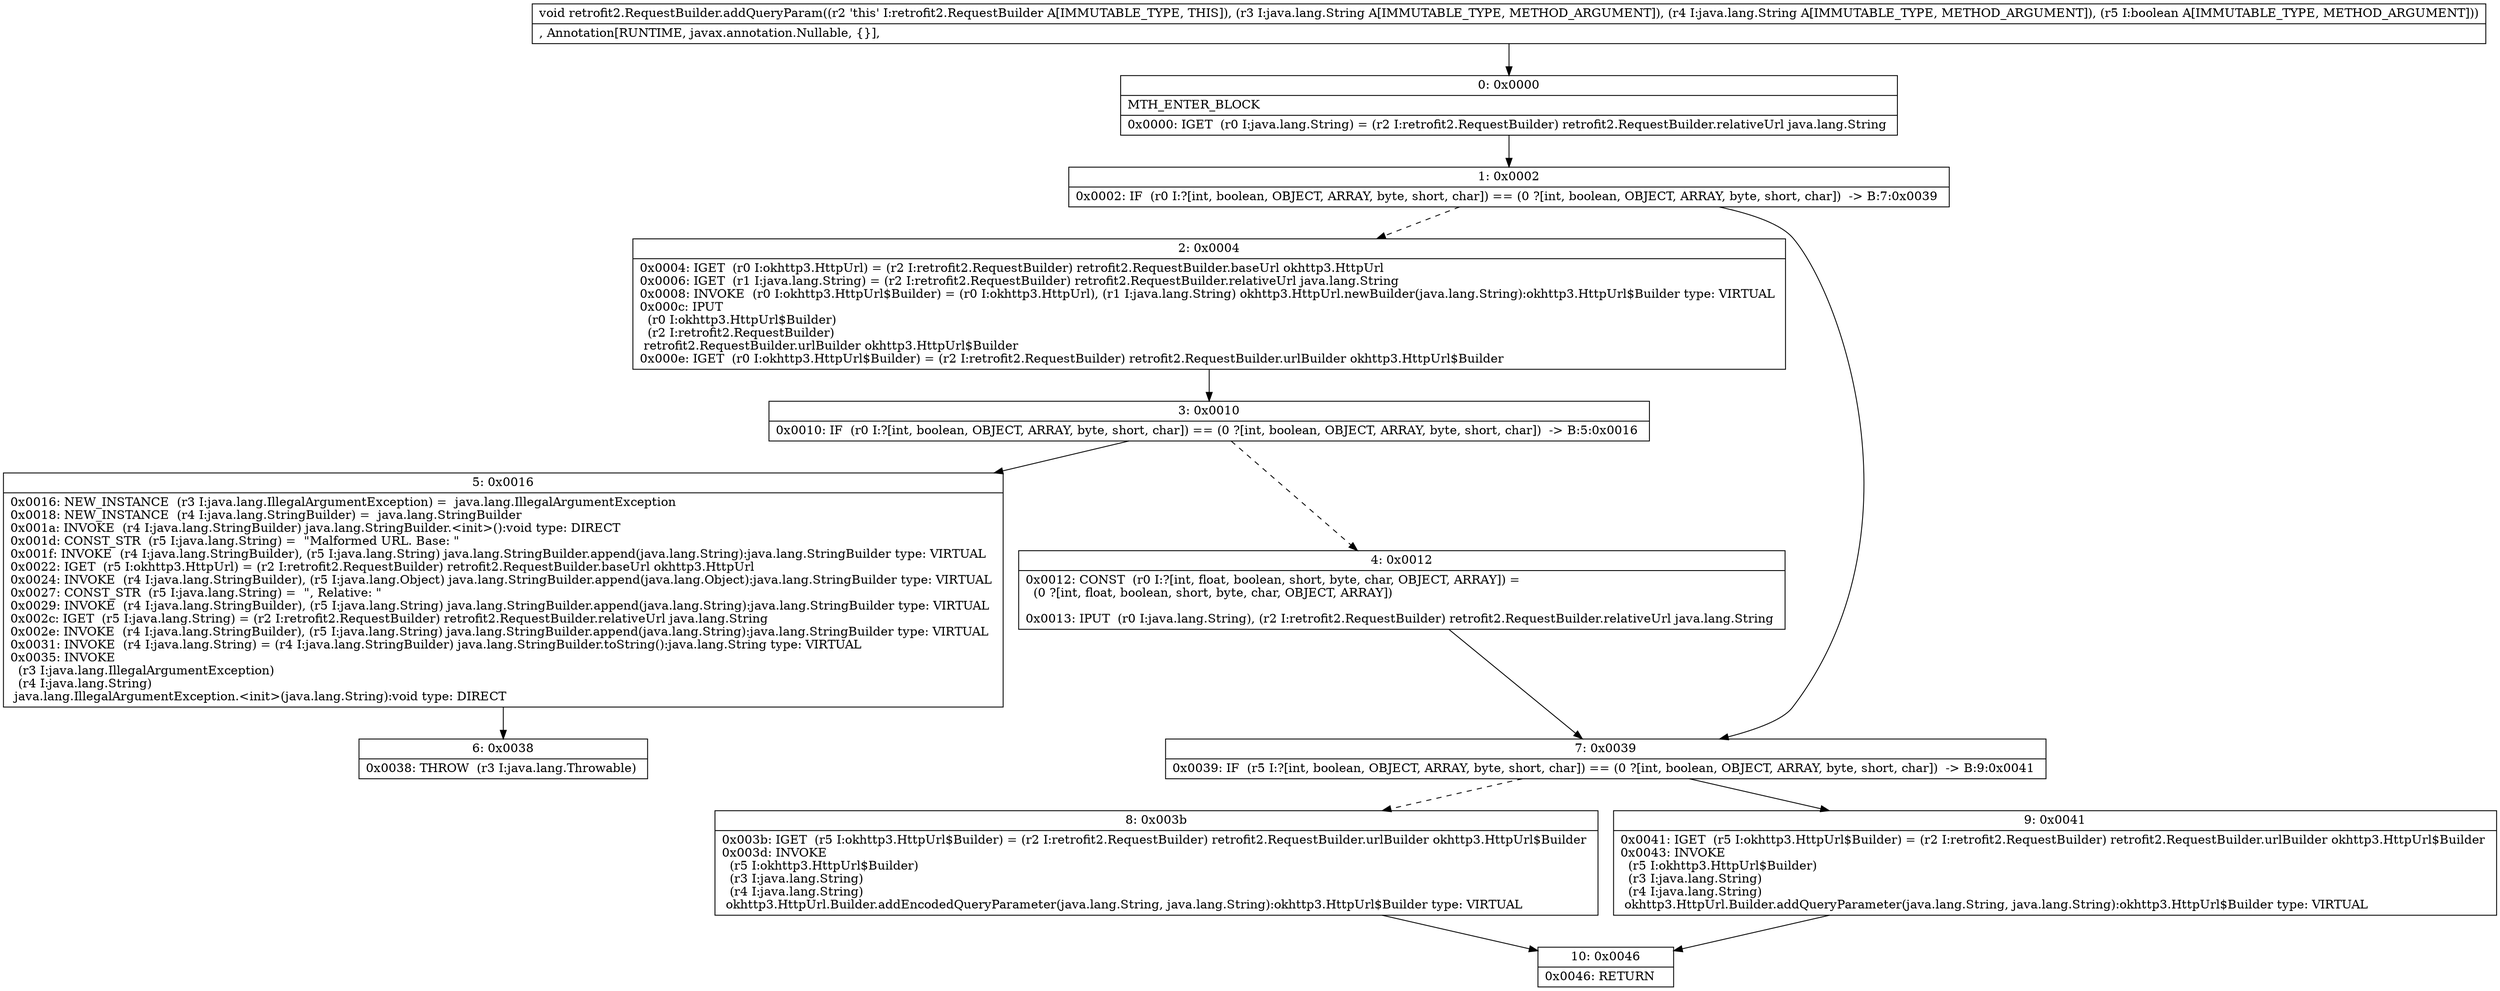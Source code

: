 digraph "CFG forretrofit2.RequestBuilder.addQueryParam(Ljava\/lang\/String;Ljava\/lang\/String;Z)V" {
Node_0 [shape=record,label="{0\:\ 0x0000|MTH_ENTER_BLOCK\l|0x0000: IGET  (r0 I:java.lang.String) = (r2 I:retrofit2.RequestBuilder) retrofit2.RequestBuilder.relativeUrl java.lang.String \l}"];
Node_1 [shape=record,label="{1\:\ 0x0002|0x0002: IF  (r0 I:?[int, boolean, OBJECT, ARRAY, byte, short, char]) == (0 ?[int, boolean, OBJECT, ARRAY, byte, short, char])  \-\> B:7:0x0039 \l}"];
Node_2 [shape=record,label="{2\:\ 0x0004|0x0004: IGET  (r0 I:okhttp3.HttpUrl) = (r2 I:retrofit2.RequestBuilder) retrofit2.RequestBuilder.baseUrl okhttp3.HttpUrl \l0x0006: IGET  (r1 I:java.lang.String) = (r2 I:retrofit2.RequestBuilder) retrofit2.RequestBuilder.relativeUrl java.lang.String \l0x0008: INVOKE  (r0 I:okhttp3.HttpUrl$Builder) = (r0 I:okhttp3.HttpUrl), (r1 I:java.lang.String) okhttp3.HttpUrl.newBuilder(java.lang.String):okhttp3.HttpUrl$Builder type: VIRTUAL \l0x000c: IPUT  \l  (r0 I:okhttp3.HttpUrl$Builder)\l  (r2 I:retrofit2.RequestBuilder)\l retrofit2.RequestBuilder.urlBuilder okhttp3.HttpUrl$Builder \l0x000e: IGET  (r0 I:okhttp3.HttpUrl$Builder) = (r2 I:retrofit2.RequestBuilder) retrofit2.RequestBuilder.urlBuilder okhttp3.HttpUrl$Builder \l}"];
Node_3 [shape=record,label="{3\:\ 0x0010|0x0010: IF  (r0 I:?[int, boolean, OBJECT, ARRAY, byte, short, char]) == (0 ?[int, boolean, OBJECT, ARRAY, byte, short, char])  \-\> B:5:0x0016 \l}"];
Node_4 [shape=record,label="{4\:\ 0x0012|0x0012: CONST  (r0 I:?[int, float, boolean, short, byte, char, OBJECT, ARRAY]) = \l  (0 ?[int, float, boolean, short, byte, char, OBJECT, ARRAY])\l \l0x0013: IPUT  (r0 I:java.lang.String), (r2 I:retrofit2.RequestBuilder) retrofit2.RequestBuilder.relativeUrl java.lang.String \l}"];
Node_5 [shape=record,label="{5\:\ 0x0016|0x0016: NEW_INSTANCE  (r3 I:java.lang.IllegalArgumentException) =  java.lang.IllegalArgumentException \l0x0018: NEW_INSTANCE  (r4 I:java.lang.StringBuilder) =  java.lang.StringBuilder \l0x001a: INVOKE  (r4 I:java.lang.StringBuilder) java.lang.StringBuilder.\<init\>():void type: DIRECT \l0x001d: CONST_STR  (r5 I:java.lang.String) =  \"Malformed URL. Base: \" \l0x001f: INVOKE  (r4 I:java.lang.StringBuilder), (r5 I:java.lang.String) java.lang.StringBuilder.append(java.lang.String):java.lang.StringBuilder type: VIRTUAL \l0x0022: IGET  (r5 I:okhttp3.HttpUrl) = (r2 I:retrofit2.RequestBuilder) retrofit2.RequestBuilder.baseUrl okhttp3.HttpUrl \l0x0024: INVOKE  (r4 I:java.lang.StringBuilder), (r5 I:java.lang.Object) java.lang.StringBuilder.append(java.lang.Object):java.lang.StringBuilder type: VIRTUAL \l0x0027: CONST_STR  (r5 I:java.lang.String) =  \", Relative: \" \l0x0029: INVOKE  (r4 I:java.lang.StringBuilder), (r5 I:java.lang.String) java.lang.StringBuilder.append(java.lang.String):java.lang.StringBuilder type: VIRTUAL \l0x002c: IGET  (r5 I:java.lang.String) = (r2 I:retrofit2.RequestBuilder) retrofit2.RequestBuilder.relativeUrl java.lang.String \l0x002e: INVOKE  (r4 I:java.lang.StringBuilder), (r5 I:java.lang.String) java.lang.StringBuilder.append(java.lang.String):java.lang.StringBuilder type: VIRTUAL \l0x0031: INVOKE  (r4 I:java.lang.String) = (r4 I:java.lang.StringBuilder) java.lang.StringBuilder.toString():java.lang.String type: VIRTUAL \l0x0035: INVOKE  \l  (r3 I:java.lang.IllegalArgumentException)\l  (r4 I:java.lang.String)\l java.lang.IllegalArgumentException.\<init\>(java.lang.String):void type: DIRECT \l}"];
Node_6 [shape=record,label="{6\:\ 0x0038|0x0038: THROW  (r3 I:java.lang.Throwable) \l}"];
Node_7 [shape=record,label="{7\:\ 0x0039|0x0039: IF  (r5 I:?[int, boolean, OBJECT, ARRAY, byte, short, char]) == (0 ?[int, boolean, OBJECT, ARRAY, byte, short, char])  \-\> B:9:0x0041 \l}"];
Node_8 [shape=record,label="{8\:\ 0x003b|0x003b: IGET  (r5 I:okhttp3.HttpUrl$Builder) = (r2 I:retrofit2.RequestBuilder) retrofit2.RequestBuilder.urlBuilder okhttp3.HttpUrl$Builder \l0x003d: INVOKE  \l  (r5 I:okhttp3.HttpUrl$Builder)\l  (r3 I:java.lang.String)\l  (r4 I:java.lang.String)\l okhttp3.HttpUrl.Builder.addEncodedQueryParameter(java.lang.String, java.lang.String):okhttp3.HttpUrl$Builder type: VIRTUAL \l}"];
Node_9 [shape=record,label="{9\:\ 0x0041|0x0041: IGET  (r5 I:okhttp3.HttpUrl$Builder) = (r2 I:retrofit2.RequestBuilder) retrofit2.RequestBuilder.urlBuilder okhttp3.HttpUrl$Builder \l0x0043: INVOKE  \l  (r5 I:okhttp3.HttpUrl$Builder)\l  (r3 I:java.lang.String)\l  (r4 I:java.lang.String)\l okhttp3.HttpUrl.Builder.addQueryParameter(java.lang.String, java.lang.String):okhttp3.HttpUrl$Builder type: VIRTUAL \l}"];
Node_10 [shape=record,label="{10\:\ 0x0046|0x0046: RETURN   \l}"];
MethodNode[shape=record,label="{void retrofit2.RequestBuilder.addQueryParam((r2 'this' I:retrofit2.RequestBuilder A[IMMUTABLE_TYPE, THIS]), (r3 I:java.lang.String A[IMMUTABLE_TYPE, METHOD_ARGUMENT]), (r4 I:java.lang.String A[IMMUTABLE_TYPE, METHOD_ARGUMENT]), (r5 I:boolean A[IMMUTABLE_TYPE, METHOD_ARGUMENT]))  | , Annotation[RUNTIME, javax.annotation.Nullable, \{\}], \l}"];
MethodNode -> Node_0;
Node_0 -> Node_1;
Node_1 -> Node_2[style=dashed];
Node_1 -> Node_7;
Node_2 -> Node_3;
Node_3 -> Node_4[style=dashed];
Node_3 -> Node_5;
Node_4 -> Node_7;
Node_5 -> Node_6;
Node_7 -> Node_8[style=dashed];
Node_7 -> Node_9;
Node_8 -> Node_10;
Node_9 -> Node_10;
}

